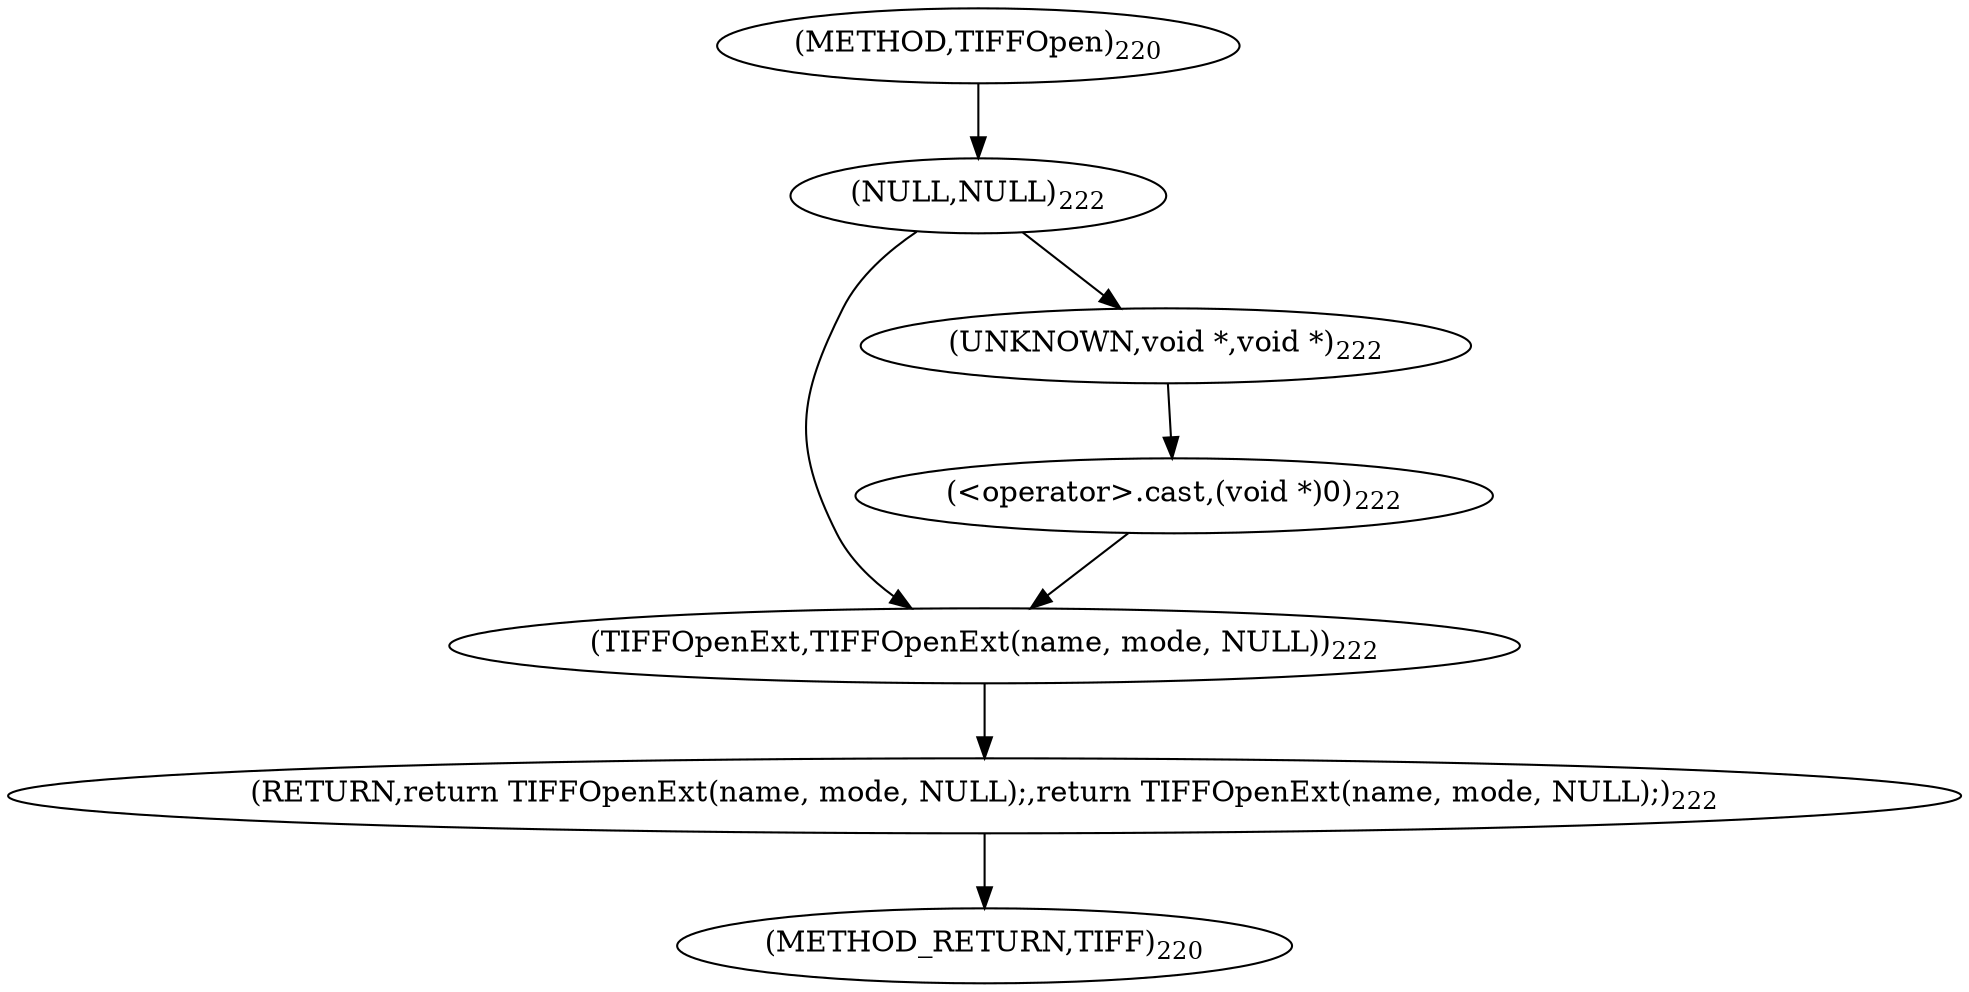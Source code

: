 digraph "TIFFOpen" {  
"33972" [label = <(RETURN,return TIFFOpenExt(name, mode, NULL);,return TIFFOpenExt(name, mode, NULL);)<SUB>222</SUB>> ]
"33973" [label = <(TIFFOpenExt,TIFFOpenExt(name, mode, NULL))<SUB>222</SUB>> ]
"33976" [label = <(NULL,NULL)<SUB>222</SUB>> ]
"33978" [label = <(&lt;operator&gt;.cast,(void *)0)<SUB>222</SUB>> ]
"33979" [label = <(UNKNOWN,void *,void *)<SUB>222</SUB>> ]
"33968" [label = <(METHOD,TIFFOpen)<SUB>220</SUB>> ]
"33981" [label = <(METHOD_RETURN,TIFF)<SUB>220</SUB>> ]
  "33972" -> "33981" 
  "33973" -> "33972" 
  "33976" -> "33979" 
  "33976" -> "33973" 
  "33978" -> "33973" 
  "33979" -> "33978" 
  "33968" -> "33976" 
}
